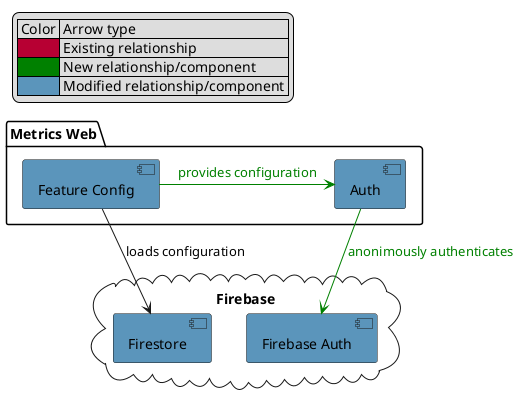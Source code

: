@startuml public_dashboard_components

legend top left
    | Color | Arrow type |
    |<#B70033>| Existing relationship |
    |<#Green>| New relationship/component |
    |<#5B95BB>| Modified relationship/component |
endlegend


package "Metrics Web" {
    component "Auth" as auth #5B95BB
    component "Feature Config" as feature_config #5B95BB
}

cloud "Firebase" {
    component "Firestore" as firestore #5B95BB
    component "Firebase Auth" as firebase_auth #5B95BB
}

feature_config --> firestore : loads configuration
feature_config -[#Green]right-> auth : <color:green>provides configuration

auth -[#Green]-> firebase_auth : <color:green>anonimously authenticates

@enduml